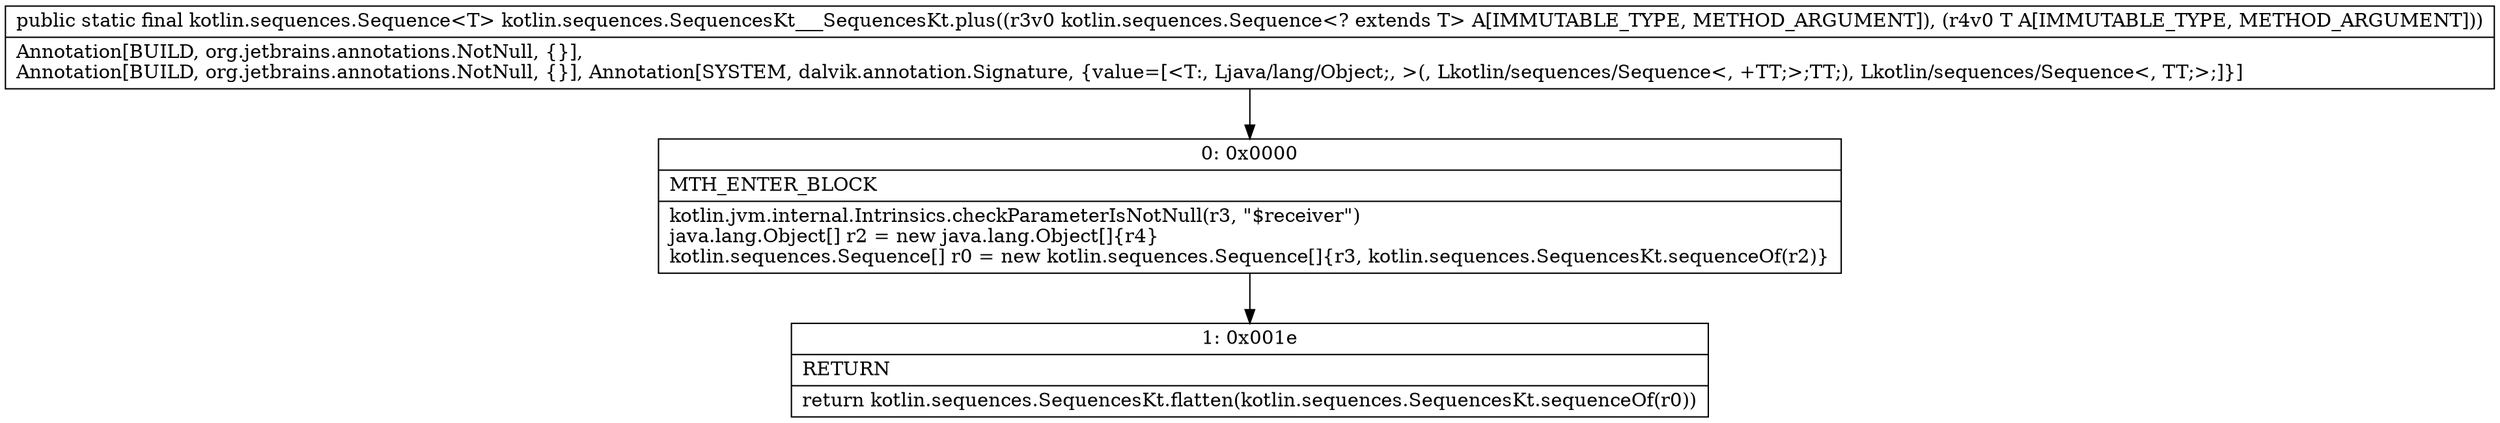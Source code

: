 digraph "CFG forkotlin.sequences.SequencesKt___SequencesKt.plus(Lkotlin\/sequences\/Sequence;Ljava\/lang\/Object;)Lkotlin\/sequences\/Sequence;" {
Node_0 [shape=record,label="{0\:\ 0x0000|MTH_ENTER_BLOCK\l|kotlin.jvm.internal.Intrinsics.checkParameterIsNotNull(r3, \"$receiver\")\ljava.lang.Object[] r2 = new java.lang.Object[]\{r4\}\lkotlin.sequences.Sequence[] r0 = new kotlin.sequences.Sequence[]\{r3, kotlin.sequences.SequencesKt.sequenceOf(r2)\}\l}"];
Node_1 [shape=record,label="{1\:\ 0x001e|RETURN\l|return kotlin.sequences.SequencesKt.flatten(kotlin.sequences.SequencesKt.sequenceOf(r0))\l}"];
MethodNode[shape=record,label="{public static final kotlin.sequences.Sequence\<T\> kotlin.sequences.SequencesKt___SequencesKt.plus((r3v0 kotlin.sequences.Sequence\<? extends T\> A[IMMUTABLE_TYPE, METHOD_ARGUMENT]), (r4v0 T A[IMMUTABLE_TYPE, METHOD_ARGUMENT]))  | Annotation[BUILD, org.jetbrains.annotations.NotNull, \{\}], \lAnnotation[BUILD, org.jetbrains.annotations.NotNull, \{\}], Annotation[SYSTEM, dalvik.annotation.Signature, \{value=[\<T:, Ljava\/lang\/Object;, \>(, Lkotlin\/sequences\/Sequence\<, +TT;\>;TT;), Lkotlin\/sequences\/Sequence\<, TT;\>;]\}]\l}"];
MethodNode -> Node_0;
Node_0 -> Node_1;
}

